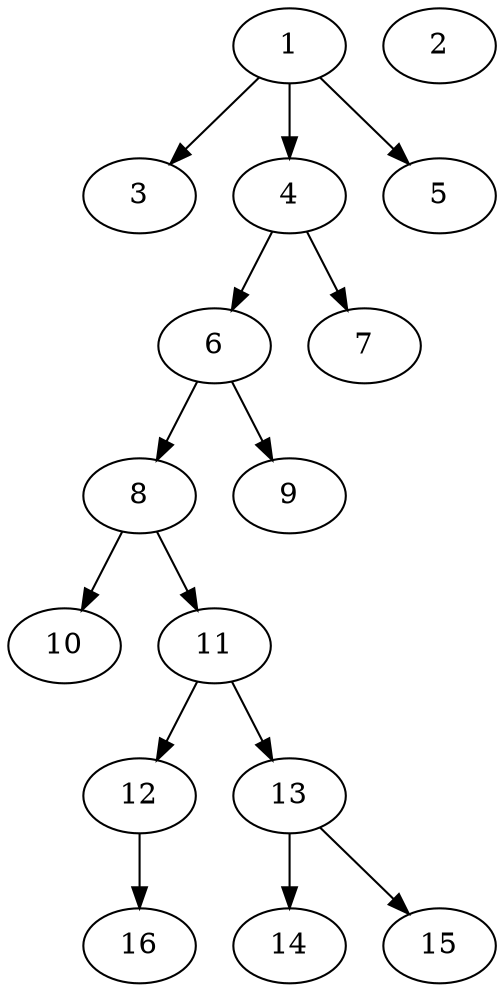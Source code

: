 // DAG (tier=1-easy, mode=compute, n=16, ccr=0.252, fat=0.429, density=0.365, regular=0.789, jump=0.053, mindata=262144, maxdata=2097152)
// DAG automatically generated by daggen at Sun Aug 24 16:33:32 2025
// /home/ermia/Project/Environments/daggen/bin/daggen --dot --ccr 0.252 --fat 0.429 --regular 0.789 --density 0.365 --jump 0.053 --mindata 262144 --maxdata 2097152 -n 16 
digraph G {
  1 [size="1225317796544512000", alpha="0.05", expect_size="612658898272256000"]
  1 -> 3 [size ="9160569651200"]
  1 -> 4 [size ="9160569651200"]
  1 -> 5 [size ="9160569651200"]
  2 [size="548471981913854", alpha="0.06", expect_size="274235990956927"]
  3 [size="9556480872289064", alpha="0.15", expect_size="4778240436144532"]
  4 [size="2834157616215621632", alpha="0.11", expect_size="1417078808107810816"]
  4 -> 6 [size ="16021603745792"]
  4 -> 7 [size ="16021603745792"]
  5 [size="777550992253124608", alpha="0.15", expect_size="388775496126562304"]
  6 [size="14211862903121370", alpha="0.20", expect_size="7105931451560685"]
  6 -> 8 [size ="6885671436288"]
  6 -> 9 [size ="6885671436288"]
  7 [size="217408203281439", alpha="0.12", expect_size="108704101640719"]
  8 [size="8385421031187152896", alpha="0.08", expect_size="4192710515593576448"]
  8 -> 10 [size ="33019708571648"]
  8 -> 11 [size ="33019708571648"]
  9 [size="503158816995022", alpha="0.04", expect_size="251579408497511"]
  10 [size="99667271018818", alpha="0.09", expect_size="49833635509409"]
  11 [size="2987371743587334", alpha="0.20", expect_size="1493685871793667"]
  11 -> 12 [size ="6794772480000"]
  11 -> 13 [size ="6794772480000"]
  12 [size="9341448829333340", alpha="0.00", expect_size="4670724414666670"]
  12 -> 16 [size ="17346332721152"]
  13 [size="612008339806270", alpha="0.17", expect_size="306004169903135"]
  13 -> 14 [size ="9875279052800"]
  13 -> 15 [size ="9875279052800"]
  14 [size="963377451716758", alpha="0.01", expect_size="481688725858379"]
  15 [size="12991967298559216", alpha="0.05", expect_size="6495983649279608"]
  16 [size="236597791147687936", alpha="0.19", expect_size="118298895573843968"]
}